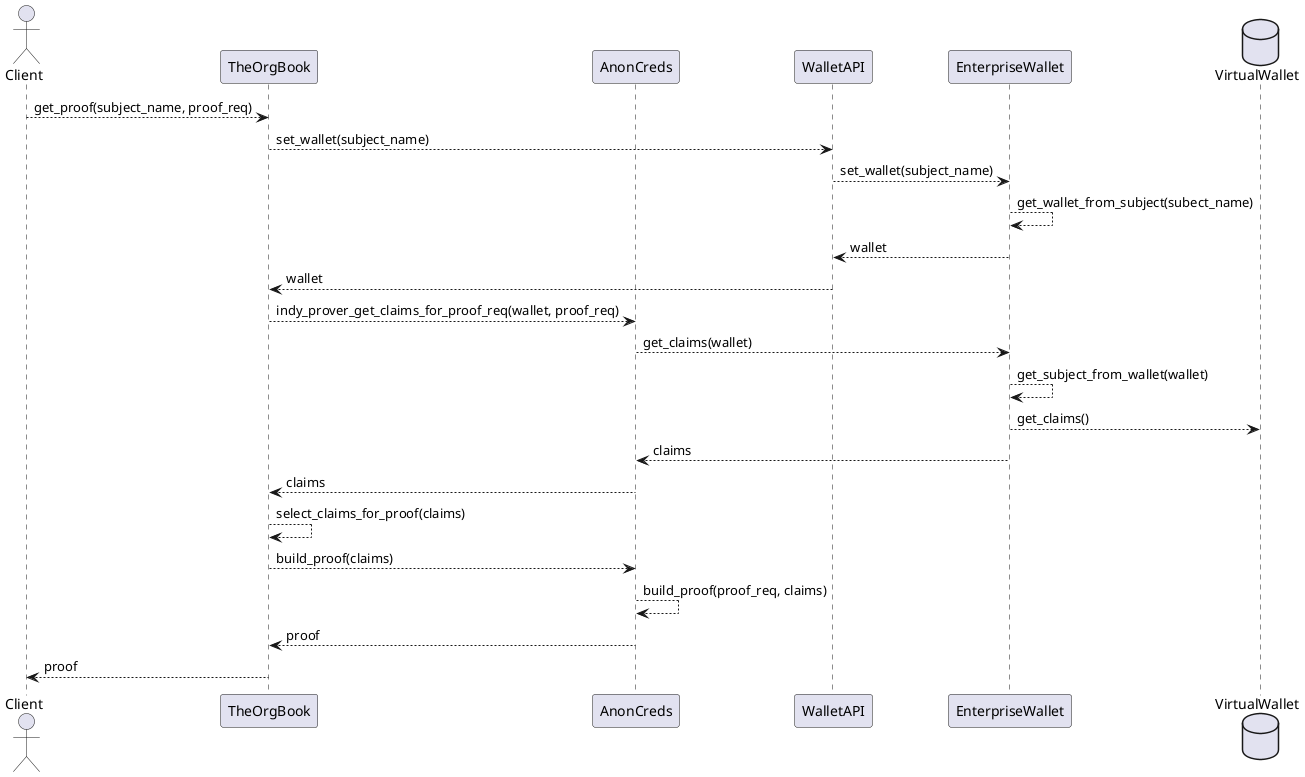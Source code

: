 @startuml
actor Client
participant Client order 10
participant TheOrgBook order 20
participant AnonCreds order 30
participant WalletAPI order 40
participant EnterpriseWallet order 50
database VirtualWallet order 60
Client --> TheOrgBook: get_proof(subject_name, proof_req)
TheOrgBook --> WalletAPI: set_wallet(subject_name)
WalletAPI --> EnterpriseWallet: set_wallet(subject_name)
EnterpriseWallet --> EnterpriseWallet: get_wallet_from_subject(subect_name)
EnterpriseWallet --> WalletAPI: wallet
WalletAPI --> TheOrgBook: wallet
TheOrgBook --> AnonCreds: indy_prover_get_claims_for_proof_req(wallet, proof_req)
AnonCreds --> EnterpriseWallet: get_claims(wallet)
EnterpriseWallet --> EnterpriseWallet: get_subject_from_wallet(wallet)
EnterpriseWallet --> VirtualWallet: get_claims()
EnterpriseWallet --> AnonCreds: claims
AnonCreds --> TheOrgBook: claims
TheOrgBook --> TheOrgBook: select_claims_for_proof(claims)
TheOrgBook --> AnonCreds: build_proof(claims)
AnonCreds --> AnonCreds: build_proof(proof_req, claims)
AnonCreds --> TheOrgBook: proof
TheOrgBook --> Client: proof
@enduml

